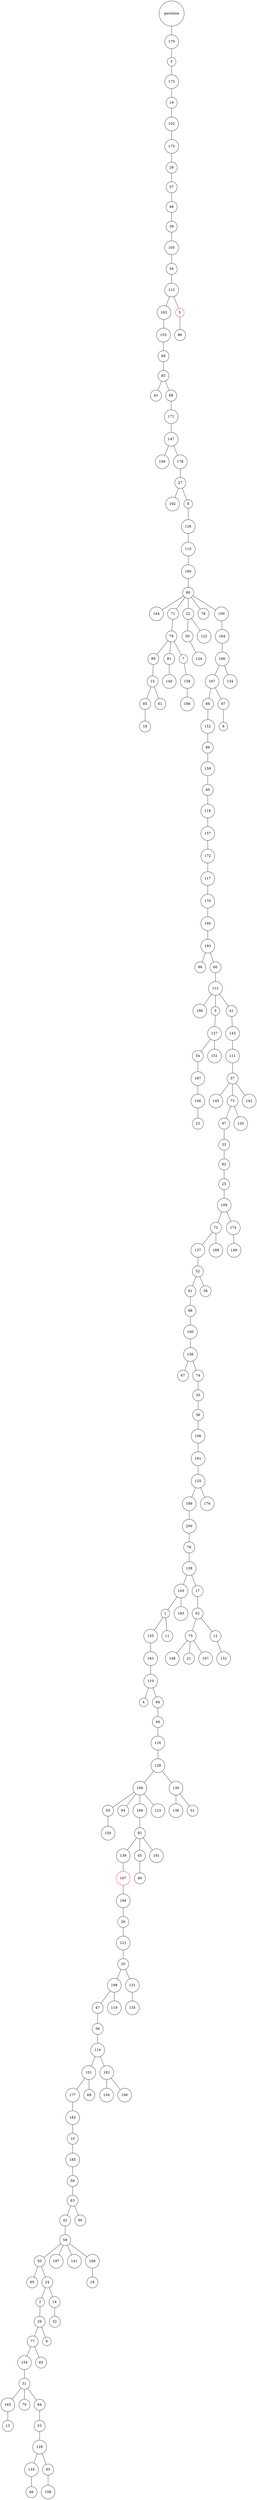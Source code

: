 graph {
	rankdir=UD;
	splines=line;
	node [shape=circle]
	"0x7f94cea59c40" [label="germline"];
	"0x7f94cea59c70" [label="179"];
	"0x7f94cea59c40" -- "0x7f94cea59c70" ;
	"0x7f94cea59ca0" [label="5"];
	"0x7f94cea59c70" -- "0x7f94cea59ca0" ;
	"0x7f94cea59cd0" [label="173"];
	"0x7f94cea59ca0" -- "0x7f94cea59cd0" ;
	"0x7f94cea59d00" [label="19"];
	"0x7f94cea59cd0" -- "0x7f94cea59d00" ;
	"0x7f94cea59d30" [label="102"];
	"0x7f94cea59d00" -- "0x7f94cea59d30" ;
	"0x7f94cea59d60" [label="175"];
	"0x7f94cea59d30" -- "0x7f94cea59d60" ;
	"0x7f94cea59d90" [label="28"];
	"0x7f94cea59d60" -- "0x7f94cea59d90" ;
	"0x7f94cea59dc0" [label="57"];
	"0x7f94cea59d90" -- "0x7f94cea59dc0" ;
	"0x7f94cea59df0" [label="48"];
	"0x7f94cea59dc0" -- "0x7f94cea59df0" ;
	"0x7f94cea59e20" [label="39"];
	"0x7f94cea59df0" -- "0x7f94cea59e20" ;
	"0x7f94cea59e50" [label="105"];
	"0x7f94cea59e20" -- "0x7f94cea59e50" ;
	"0x7f94cea59e80" [label="34"];
	"0x7f94cea59e50" -- "0x7f94cea59e80" ;
	"0x7f94cea59eb0" [label="113"];
	"0x7f94cea59e80" -- "0x7f94cea59eb0" ;
	"0x7f94cea59ee0" [label="162"];
	"0x7f94cea59eb0" -- "0x7f94cea59ee0" ;
	"0x7f94cea59f10" [label="153"];
	"0x7f94cea59ee0" -- "0x7f94cea59f10" ;
	"0x7f94cea59f40" [label="68"];
	"0x7f94cea59f10" -- "0x7f94cea59f40" ;
	"0x7f94cea59f70" [label="83"];
	"0x7f94cea59f40" -- "0x7f94cea59f70" ;
	"0x7f94cea59fa0" [label="43"];
	"0x7f94cea59f70" -- "0x7f94cea59fa0" ;
	"0x7f94cea59fd0" [label="88"];
	"0x7f94cea59f70" -- "0x7f94cea59fd0" ;
	"0x7f94cea5d040" [label="171"];
	"0x7f94cea59fd0" -- "0x7f94cea5d040" ;
	"0x7f94cea5d070" [label="147"];
	"0x7f94cea5d040" -- "0x7f94cea5d070" ;
	"0x7f94cea5d0a0" [label="199"];
	"0x7f94cea5d070" -- "0x7f94cea5d0a0" ;
	"0x7f94cea5d0d0" [label="178"];
	"0x7f94cea5d070" -- "0x7f94cea5d0d0" ;
	"0x7f94cea5d100" [label="27"];
	"0x7f94cea5d0d0" -- "0x7f94cea5d100" ;
	"0x7f94cea5d130" [label="192"];
	"0x7f94cea5d100" -- "0x7f94cea5d130" ;
	"0x7f94cea5d160" [label="8"];
	"0x7f94cea5d100" -- "0x7f94cea5d160" ;
	"0x7f94cea5d190" [label="126"];
	"0x7f94cea5d160" -- "0x7f94cea5d190" ;
	"0x7f94cea5d1c0" [label="115"];
	"0x7f94cea5d190" -- "0x7f94cea5d1c0" ;
	"0x7f94cea5d1f0" [label="180"];
	"0x7f94cea5d1c0" -- "0x7f94cea5d1f0" ;
	"0x7f94cea5d220" [label="80"];
	"0x7f94cea5d1f0" -- "0x7f94cea5d220" ;
	"0x7f94cea5d250" [label="144"];
	"0x7f94cea5d220" -- "0x7f94cea5d250" ;
	"0x7f94cea5d280" [label="71"];
	"0x7f94cea5d220" -- "0x7f94cea5d280" ;
	"0x7f94cea5d2b0" [label="79"];
	"0x7f94cea5d280" -- "0x7f94cea5d2b0" ;
	"0x7f94cea5d2e0" [label="99"];
	"0x7f94cea5d2b0" -- "0x7f94cea5d2e0" ;
	"0x7f94cea5d310" [label="15"];
	"0x7f94cea5d2e0" -- "0x7f94cea5d310" ;
	"0x7f94cea5d340" [label="85"];
	"0x7f94cea5d310" -- "0x7f94cea5d340" ;
	"0x7f94cea5d370" [label="16"];
	"0x7f94cea5d340" -- "0x7f94cea5d370" ;
	"0x7f94cea5d3a0" [label="61"];
	"0x7f94cea5d310" -- "0x7f94cea5d3a0" ;
	"0x7f94cea5d3d0" [label="81"];
	"0x7f94cea5d2b0" -- "0x7f94cea5d3d0" ;
	"0x7f94cea5d400" [label="140"];
	"0x7f94cea5d3d0" -- "0x7f94cea5d400" ;
	"0x7f94cea5d430" [label="7"];
	"0x7f94cea5d2b0" -- "0x7f94cea5d430" ;
	"0x7f94cea5d460" [label="158"];
	"0x7f94cea5d430" -- "0x7f94cea5d460" ;
	"0x7f94cea5d490" [label="186"];
	"0x7f94cea5d460" -- "0x7f94cea5d490" ;
	"0x7f94cea5d4c0" [label="22"];
	"0x7f94cea5d220" -- "0x7f94cea5d4c0" ;
	"0x7f94cea5d4f0" [label="30"];
	"0x7f94cea5d4c0" -- "0x7f94cea5d4f0" ;
	"0x7f94cea5d520" [label="124"];
	"0x7f94cea5d4f0" -- "0x7f94cea5d520" ;
	"0x7f94cea5d550" [label="122"];
	"0x7f94cea5d4c0" -- "0x7f94cea5d550" ;
	"0x7f94cea5d580" [label="78"];
	"0x7f94cea5d220" -- "0x7f94cea5d580" ;
	"0x7f94cea5d5b0" [label="100"];
	"0x7f94cea5d220" -- "0x7f94cea5d5b0" ;
	"0x7f94cea5d5e0" [label="164"];
	"0x7f94cea5d5b0" -- "0x7f94cea5d5e0" ;
	"0x7f94cea5d610" [label="166"];
	"0x7f94cea5d5e0" -- "0x7f94cea5d610" ;
	"0x7f94cea5d640" [label="167"];
	"0x7f94cea5d610" -- "0x7f94cea5d640" ;
	"0x7f94cea5d670" [label="66"];
	"0x7f94cea5d640" -- "0x7f94cea5d670" ;
	"0x7f94cea5d6a0" [label="152"];
	"0x7f94cea5d670" -- "0x7f94cea5d6a0" ;
	"0x7f94cea5d6d0" [label="89"];
	"0x7f94cea5d6a0" -- "0x7f94cea5d6d0" ;
	"0x7f94cea5d700" [label="159"];
	"0x7f94cea5d6d0" -- "0x7f94cea5d700" ;
	"0x7f94cea5d730" [label="40"];
	"0x7f94cea5d700" -- "0x7f94cea5d730" ;
	"0x7f94cea5d760" [label="118"];
	"0x7f94cea5d730" -- "0x7f94cea5d760" ;
	"0x7f94cea5d790" [label="157"];
	"0x7f94cea5d760" -- "0x7f94cea5d790" ;
	"0x7f94cea5d7c0" [label="172"];
	"0x7f94cea5d790" -- "0x7f94cea5d7c0" ;
	"0x7f94cea5d7f0" [label="117"];
	"0x7f94cea5d7c0" -- "0x7f94cea5d7f0" ;
	"0x7f94cea5d820" [label="170"];
	"0x7f94cea5d7f0" -- "0x7f94cea5d820" ;
	"0x7f94cea5d850" [label="195"];
	"0x7f94cea5d820" -- "0x7f94cea5d850" ;
	"0x7f94cea5d880" [label="193"];
	"0x7f94cea5d850" -- "0x7f94cea5d880" ;
	"0x7f94cea5d8b0" [label="96"];
	"0x7f94cea5d880" -- "0x7f94cea5d8b0" ;
	"0x7f94cea5d8e0" [label="60"];
	"0x7f94cea5d880" -- "0x7f94cea5d8e0" ;
	"0x7f94cea5d910" [label="112"];
	"0x7f94cea5d8e0" -- "0x7f94cea5d910" ;
	"0x7f94cea5d940" [label="196"];
	"0x7f94cea5d910" -- "0x7f94cea5d940" ;
	"0x7f94cea5d970" [label="3"];
	"0x7f94cea5d910" -- "0x7f94cea5d970" ;
	"0x7f94cea5d9a0" [label="127"];
	"0x7f94cea5d970" -- "0x7f94cea5d9a0" ;
	"0x7f94cea5d9d0" [label="54"];
	"0x7f94cea5d9a0" -- "0x7f94cea5d9d0" ;
	"0x7f94cea5da00" [label="197"];
	"0x7f94cea5d9d0" -- "0x7f94cea5da00" ;
	"0x7f94cea5da30" [label="146"];
	"0x7f94cea5da00" -- "0x7f94cea5da30" ;
	"0x7f94cea5da60" [label="23"];
	"0x7f94cea5da30" -- "0x7f94cea5da60" ;
	"0x7f94cea5da90" [label="151"];
	"0x7f94cea5d9a0" -- "0x7f94cea5da90" ;
	"0x7f94cea5dac0" [label="41"];
	"0x7f94cea5d910" -- "0x7f94cea5dac0" ;
	"0x7f94cea5daf0" [label="143"];
	"0x7f94cea5dac0" -- "0x7f94cea5daf0" ;
	"0x7f94cea5db20" [label="111"];
	"0x7f94cea5daf0" -- "0x7f94cea5db20" ;
	"0x7f94cea5db50" [label="37"];
	"0x7f94cea5db20" -- "0x7f94cea5db50" ;
	"0x7f94cea5db80" [label="145"];
	"0x7f94cea5db50" -- "0x7f94cea5db80" ;
	"0x7f94cea5dbb0" [label="73"];
	"0x7f94cea5db50" -- "0x7f94cea5dbb0" ;
	"0x7f94cea5dbe0" [label="97"];
	"0x7f94cea5dbb0" -- "0x7f94cea5dbe0" ;
	"0x7f94cea5dc10" [label="33"];
	"0x7f94cea5dbe0" -- "0x7f94cea5dc10" ;
	"0x7f94cea5dc40" [label="82"];
	"0x7f94cea5dc10" -- "0x7f94cea5dc40" ;
	"0x7f94cea5dc70" [label="25"];
	"0x7f94cea5dc40" -- "0x7f94cea5dc70" ;
	"0x7f94cea5dca0" [label="109"];
	"0x7f94cea5dc70" -- "0x7f94cea5dca0" ;
	"0x7f94cea5dcd0" [label="72"];
	"0x7f94cea5dca0" -- "0x7f94cea5dcd0" ;
	"0x7f94cea5dd00" [label="137"];
	"0x7f94cea5dcd0" -- "0x7f94cea5dd00" ;
	"0x7f94cea5dd30" [label="52"];
	"0x7f94cea5dd00" -- "0x7f94cea5dd30" ;
	"0x7f94cea5dd60" [label="91"];
	"0x7f94cea5dd30" -- "0x7f94cea5dd60" ;
	"0x7f94cea5dd90" [label="98"];
	"0x7f94cea5dd60" -- "0x7f94cea5dd90" ;
	"0x7f94cea5ddc0" [label="160"];
	"0x7f94cea5dd90" -- "0x7f94cea5ddc0" ;
	"0x7f94cea5ddf0" [label="156"];
	"0x7f94cea5ddc0" -- "0x7f94cea5ddf0" ;
	"0x7f94cea5de20" [label="67"];
	"0x7f94cea5ddf0" -- "0x7f94cea5de20" ;
	"0x7f94cea5de50" [label="74"];
	"0x7f94cea5ddf0" -- "0x7f94cea5de50" ;
	"0x7f94cea5de80" [label="35"];
	"0x7f94cea5de50" -- "0x7f94cea5de80" ;
	"0x7f94cea5deb0" [label="36"];
	"0x7f94cea5de80" -- "0x7f94cea5deb0" ;
	"0x7f94cea5dee0" [label="106"];
	"0x7f94cea5deb0" -- "0x7f94cea5dee0" ;
	"0x7f94cea5df10" [label="161"];
	"0x7f94cea5dee0" -- "0x7f94cea5df10" ;
	"0x7f94cea5df40" [label="125"];
	"0x7f94cea5df10" -- "0x7f94cea5df40" ;
	"0x7f94cea5df70" [label="189"];
	"0x7f94cea5df40" -- "0x7f94cea5df70" ;
	"0x7f94cea5dfa0" [label="200"];
	"0x7f94cea5df70" -- "0x7f94cea5dfa0" ;
	"0x7f94cea5dfd0" [label="76"];
	"0x7f94cea5dfa0" -- "0x7f94cea5dfd0" ;
	"0x7f94cea60040" [label="138"];
	"0x7f94cea5dfd0" -- "0x7f94cea60040" ;
	"0x7f94cea60070" [label="103"];
	"0x7f94cea60040" -- "0x7f94cea60070" ;
	"0x7f94cea600a0" [label="1"];
	"0x7f94cea60070" -- "0x7f94cea600a0" ;
	"0x7f94cea600d0" [label="155"];
	"0x7f94cea600a0" -- "0x7f94cea600d0" ;
	"0x7f94cea60100" [label="163"];
	"0x7f94cea600d0" -- "0x7f94cea60100" ;
	"0x7f94cea60130" [label="110"];
	"0x7f94cea60100" -- "0x7f94cea60130" ;
	"0x7f94cea60160" [label="4"];
	"0x7f94cea60130" -- "0x7f94cea60160" ;
	"0x7f94cea60190" [label="84"];
	"0x7f94cea60130" -- "0x7f94cea60190" ;
	"0x7f94cea601c0" [label="44"];
	"0x7f94cea60190" -- "0x7f94cea601c0" ;
	"0x7f94cea601f0" [label="116"];
	"0x7f94cea601c0" -- "0x7f94cea601f0" ;
	"0x7f94cea60220" [label="128"];
	"0x7f94cea601f0" -- "0x7f94cea60220" ;
	"0x7f94cea60250" [label="184"];
	"0x7f94cea60220" -- "0x7f94cea60250" ;
	"0x7f94cea60280" [label="55"];
	"0x7f94cea60250" -- "0x7f94cea60280" ;
	"0x7f94cea602b0" [label="150"];
	"0x7f94cea60280" -- "0x7f94cea602b0" ;
	"0x7f94cea602e0" [label="94"];
	"0x7f94cea60250" -- "0x7f94cea602e0" ;
	"0x7f94cea60310" [label="169"];
	"0x7f94cea60250" -- "0x7f94cea60310" ;
	"0x7f94cea60340" [label="92"];
	"0x7f94cea60310" -- "0x7f94cea60340" ;
	"0x7f94cea60370" [label="139"];
	"0x7f94cea60340" -- "0x7f94cea60370" ;
	"0x7f94cea603a0" [label="167",color="red"];
	"0x7f94cea60370" -- "0x7f94cea603a0" ;
	"0x7f94cea603d0" [label="194"];
	"0x7f94cea603a0" -- "0x7f94cea603d0" ;
	"0x7f94cea60400" [label="26"];
	"0x7f94cea603d0" -- "0x7f94cea60400" ;
	"0x7f94cea60430" [label="121"];
	"0x7f94cea60400" -- "0x7f94cea60430" ;
	"0x7f94cea60460" [label="20"];
	"0x7f94cea60430" -- "0x7f94cea60460" ;
	"0x7f94cea60490" [label="198"];
	"0x7f94cea60460" -- "0x7f94cea60490" ;
	"0x7f94cea604c0" [label="47"];
	"0x7f94cea60490" -- "0x7f94cea604c0" ;
	"0x7f94cea604f0" [label="56"];
	"0x7f94cea604c0" -- "0x7f94cea604f0" ;
	"0x7f94cea60520" [label="114"];
	"0x7f94cea604f0" -- "0x7f94cea60520" ;
	"0x7f94cea60550" [label="101"];
	"0x7f94cea60520" -- "0x7f94cea60550" ;
	"0x7f94cea60580" [label="177"];
	"0x7f94cea60550" -- "0x7f94cea60580" ;
	"0x7f94cea605b0" [label="182"];
	"0x7f94cea60580" -- "0x7f94cea605b0" ;
	"0x7f94cea605e0" [label="10"];
	"0x7f94cea605b0" -- "0x7f94cea605e0" ;
	"0x7f94cea60610" [label="185"];
	"0x7f94cea605e0" -- "0x7f94cea60610" ;
	"0x7f94cea60640" [label="59"];
	"0x7f94cea60610" -- "0x7f94cea60640" ;
	"0x7f94cea60670" [label="63"];
	"0x7f94cea60640" -- "0x7f94cea60670" ;
	"0x7f94cea606a0" [label="42"];
	"0x7f94cea60670" -- "0x7f94cea606a0" ;
	"0x7f94cea606d0" [label="58"];
	"0x7f94cea606a0" -- "0x7f94cea606d0" ;
	"0x7f94cea60700" [label="50"];
	"0x7f94cea606d0" -- "0x7f94cea60700" ;
	"0x7f94cea60730" [label="95"];
	"0x7f94cea60700" -- "0x7f94cea60730" ;
	"0x7f94cea60760" [label="24"];
	"0x7f94cea60700" -- "0x7f94cea60760" ;
	"0x7f94cea60790" [label="2"];
	"0x7f94cea60760" -- "0x7f94cea60790" ;
	"0x7f94cea607c0" [label="29"];
	"0x7f94cea60790" -- "0x7f94cea607c0" ;
	"0x7f94cea607f0" [label="77"];
	"0x7f94cea607c0" -- "0x7f94cea607f0" ;
	"0x7f94cea60820" [label="154"];
	"0x7f94cea607f0" -- "0x7f94cea60820" ;
	"0x7f94cea60850" [label="31"];
	"0x7f94cea60820" -- "0x7f94cea60850" ;
	"0x7f94cea60880" [label="165"];
	"0x7f94cea60850" -- "0x7f94cea60880" ;
	"0x7f94cea608b0" [label="13"];
	"0x7f94cea60880" -- "0x7f94cea608b0" ;
	"0x7f94cea608e0" [label="70"];
	"0x7f94cea60850" -- "0x7f94cea608e0" ;
	"0x7f94cea60910" [label="64"];
	"0x7f94cea60850" -- "0x7f94cea60910" ;
	"0x7f94cea60940" [label="53"];
	"0x7f94cea60910" -- "0x7f94cea60940" ;
	"0x7f94cea60970" [label="129"];
	"0x7f94cea60940" -- "0x7f94cea60970" ;
	"0x7f94cea609a0" [label="133"];
	"0x7f94cea60970" -- "0x7f94cea609a0" ;
	"0x7f94cea609d0" [label="46"];
	"0x7f94cea609a0" -- "0x7f94cea609d0" ;
	"0x7f94cea60a00" [label="93"];
	"0x7f94cea60970" -- "0x7f94cea60a00" ;
	"0x7f94cea60a30" [label="108"];
	"0x7f94cea60a00" -- "0x7f94cea60a30" ;
	"0x7f94cea60a60" [label="65"];
	"0x7f94cea607f0" -- "0x7f94cea60a60" ;
	"0x7f94cea60a90" [label="6"];
	"0x7f94cea607c0" -- "0x7f94cea60a90" ;
	"0x7f94cea60ac0" [label="14"];
	"0x7f94cea60760" -- "0x7f94cea60ac0" ;
	"0x7f94cea60af0" [label="32"];
	"0x7f94cea60ac0" -- "0x7f94cea60af0" ;
	"0x7f94cea60b20" [label="187"];
	"0x7f94cea606d0" -- "0x7f94cea60b20" ;
	"0x7f94cea60b50" [label="141"];
	"0x7f94cea606d0" -- "0x7f94cea60b50" ;
	"0x7f94cea60b80" [label="168"];
	"0x7f94cea606d0" -- "0x7f94cea60b80" ;
	"0x7f94cea60bb0" [label="18"];
	"0x7f94cea60b80" -- "0x7f94cea60bb0" ;
	"0x7f94cea60be0" [label="90"];
	"0x7f94cea60670" -- "0x7f94cea60be0" ;
	"0x7f94cea60c10" [label="69"];
	"0x7f94cea60550" -- "0x7f94cea60c10" ;
	"0x7f94cea60c40" [label="181"];
	"0x7f94cea60520" -- "0x7f94cea60c40" ;
	"0x7f94cea60c70" [label="104"];
	"0x7f94cea60c40" -- "0x7f94cea60c70" ;
	"0x7f94cea60ca0" [label="190"];
	"0x7f94cea60c40" -- "0x7f94cea60ca0" ;
	"0x7f94cea60cd0" [label="119"];
	"0x7f94cea60490" -- "0x7f94cea60cd0" ;
	"0x7f94cea60d00" [label="131"];
	"0x7f94cea60460" -- "0x7f94cea60d00" ;
	"0x7f94cea60d30" [label="135"];
	"0x7f94cea60d00" -- "0x7f94cea60d30" ;
	"0x7f94cea60d60" [label="45"];
	"0x7f94cea60340" -- "0x7f94cea60d60" ;
	"0x7f94cea60d90" [label="49"];
	"0x7f94cea60d60" -- "0x7f94cea60d90" ;
	"0x7f94cea60dc0" [label="191"];
	"0x7f94cea60340" -- "0x7f94cea60dc0" ;
	"0x7f94cea60df0" [label="123"];
	"0x7f94cea60250" -- "0x7f94cea60df0" ;
	"0x7f94cea60e20" [label="130"];
	"0x7f94cea60220" -- "0x7f94cea60e20" ;
	"0x7f94cea60e50" [label="136"];
	"0x7f94cea60e20" -- "0x7f94cea60e50" ;
	"0x7f94cea60e80" [label="51"];
	"0x7f94cea60e20" -- "0x7f94cea60e80" ;
	"0x7f94cea60eb0" [label="11"];
	"0x7f94cea600a0" -- "0x7f94cea60eb0" ;
	"0x7f94cea60ee0" [label="183"];
	"0x7f94cea60070" -- "0x7f94cea60ee0" ;
	"0x7f94cea60f10" [label="17"];
	"0x7f94cea60040" -- "0x7f94cea60f10" ;
	"0x7f94cea60f40" [label="62"];
	"0x7f94cea60f10" -- "0x7f94cea60f40" ;
	"0x7f94cea60f70" [label="75"];
	"0x7f94cea60f40" -- "0x7f94cea60f70" ;
	"0x7f94cea60fa0" [label="148"];
	"0x7f94cea60f70" -- "0x7f94cea60fa0" ;
	"0x7f94cea60fd0" [label="21"];
	"0x7f94cea60f70" -- "0x7f94cea60fd0" ;
	"0x7f94cea71040" [label="107"];
	"0x7f94cea60f70" -- "0x7f94cea71040" ;
	"0x7f94cea71070" [label="12"];
	"0x7f94cea60f40" -- "0x7f94cea71070" ;
	"0x7f94cea710a0" [label="132"];
	"0x7f94cea71070" -- "0x7f94cea710a0" ;
	"0x7f94cea710d0" [label="176"];
	"0x7f94cea5df40" -- "0x7f94cea710d0" ;
	"0x7f94cea71100" [label="38"];
	"0x7f94cea5dd30" -- "0x7f94cea71100" ;
	"0x7f94cea71130" [label="188"];
	"0x7f94cea5dcd0" -- "0x7f94cea71130" ;
	"0x7f94cea71160" [label="174"];
	"0x7f94cea5dca0" -- "0x7f94cea71160" ;
	"0x7f94cea71190" [label="149"];
	"0x7f94cea71160" -- "0x7f94cea71190" ;
	"0x7f94cea711c0" [label="120"];
	"0x7f94cea5dbb0" -- "0x7f94cea711c0" ;
	"0x7f94cea711f0" [label="142"];
	"0x7f94cea5db50" -- "0x7f94cea711f0" ;
	"0x7f94cea71220" [label="87"];
	"0x7f94cea5d640" -- "0x7f94cea71220" ;
	"0x7f94cea71250" [label="9"];
	"0x7f94cea71220" -- "0x7f94cea71250" ;
	"0x7f94cea71280" [label="134"];
	"0x7f94cea5d610" -- "0x7f94cea71280" ;
	"0x7f94cea712b0" [label="5",color="red"];
	"0x7f94cea59eb0" -- "0x7f94cea712b0" ;
	"0x7f94cea712e0" [label="86"];
	"0x7f94cea712b0" -- "0x7f94cea712e0" ;
}
